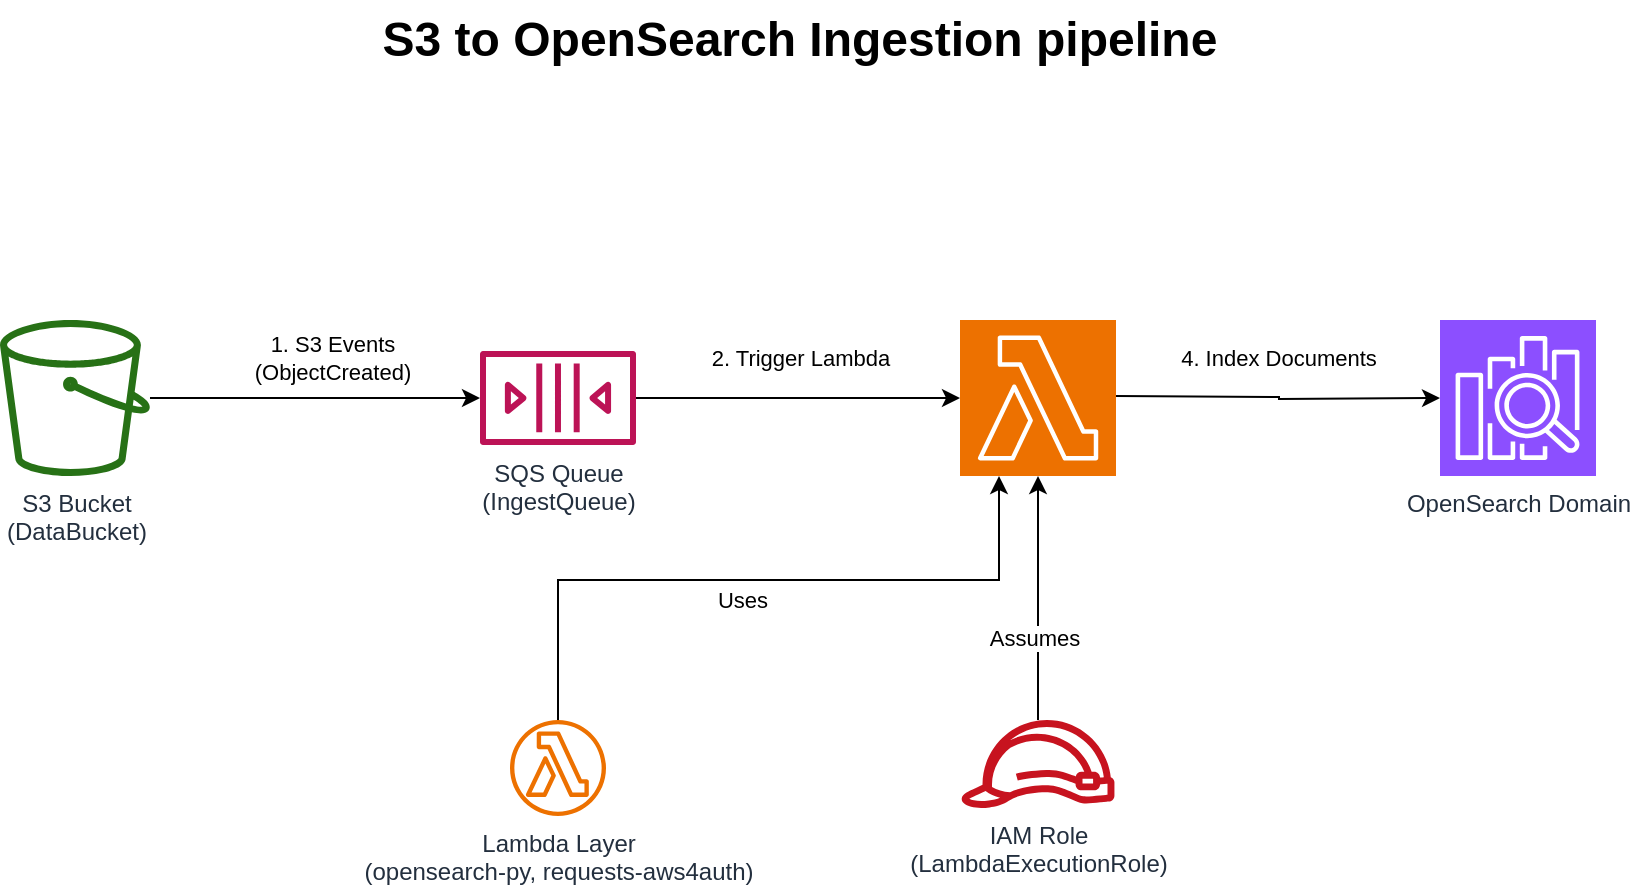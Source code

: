 <mxfile version="26.0.16">
  <diagram id="s3-opensearch-architecture" name="S3 to OpenSearch Ingestion">
    <mxGraphModel dx="918" dy="559" grid="1" gridSize="10" guides="1" tooltips="1" connect="1" arrows="1" fold="1" page="1" pageScale="1" pageWidth="1100" pageHeight="850" math="0" shadow="0">
      <root>
        <mxCell id="0" />
        <mxCell id="1" parent="0" />
        <mxCell id="IqeygKAo2Ml5CGA4PJIq-24" value="" style="sketch=0;points=[[0,0,0],[0.25,0,0],[0.5,0,0],[0.75,0,0],[1,0,0],[0,1,0],[0.25,1,0],[0.5,1,0],[0.75,1,0],[1,1,0],[0,0.25,0],[0,0.5,0],[0,0.75,0],[1,0.25,0],[1,0.5,0],[1,0.75,0]];outlineConnect=0;fontColor=#232F3E;fillColor=#ED7100;strokeColor=#ffffff;dashed=0;verticalLabelPosition=bottom;verticalAlign=top;align=center;html=1;fontSize=12;fontStyle=0;aspect=fixed;shape=mxgraph.aws4.resourceIcon;resIcon=mxgraph.aws4.lambda;" vertex="1" parent="1">
          <mxGeometry x="640" y="240" width="78" height="78" as="geometry" />
        </mxCell>
        <mxCell id="2" value="S3 Bucket&#xa;(DataBucket)" style="outlineConnect=0;fontColor=#232F3E;gradientColor=none;fillColor=#277116;strokeColor=none;dashed=0;verticalLabelPosition=bottom;verticalAlign=top;align=center;html=1;fontSize=12;fontStyle=0;aspect=fixed;pointerEvents=1;shape=mxgraph.aws4.bucket;" parent="1" vertex="1">
          <mxGeometry x="160" y="240" width="75" height="78" as="geometry" />
        </mxCell>
        <mxCell id="3" value="SQS Queue&#xa;(IngestQueue)" style="outlineConnect=0;fontColor=#232F3E;gradientColor=none;fillColor=#BC1356;strokeColor=none;dashed=0;verticalLabelPosition=bottom;verticalAlign=top;align=center;html=1;fontSize=12;fontStyle=0;aspect=fixed;pointerEvents=1;shape=mxgraph.aws4.queue;" parent="1" vertex="1">
          <mxGeometry x="400" y="255.5" width="78" height="47" as="geometry" />
        </mxCell>
        <mxCell id="7" value="S3 to OpenSearch Ingestion pipeline" style="text;html=1;strokeColor=none;fillColor=none;align=center;verticalAlign=middle;whiteSpace=wrap;rounded=0;fontSize=24;fontStyle=1" parent="1" vertex="1">
          <mxGeometry x="240" y="80" width="640" height="40" as="geometry" />
        </mxCell>
        <mxCell id="8" value="" style="edgeStyle=orthogonalEdgeStyle;rounded=0;orthogonalLoop=1;jettySize=auto;html=1;startArrow=none;startFill=0;endArrow=classic;endFill=1;" parent="1" source="2" target="3" edge="1">
          <mxGeometry relative="1" as="geometry" />
        </mxCell>
        <mxCell id="9" value="1. S3 Events&#xa;(ObjectCreated)" style="edgeLabel;html=1;align=center;verticalAlign=middle;resizable=0;points=[];" parent="8" vertex="1" connectable="0">
          <mxGeometry x="-0.143" y="3" relative="1" as="geometry">
            <mxPoint x="20" y="-17" as="offset" />
          </mxGeometry>
        </mxCell>
        <mxCell id="10" value="" style="edgeStyle=orthogonalEdgeStyle;rounded=0;orthogonalLoop=1;jettySize=auto;html=1;startArrow=none;startFill=0;endArrow=classic;endFill=1;" parent="1" source="3" edge="1">
          <mxGeometry relative="1" as="geometry">
            <mxPoint x="640.001" y="279" as="targetPoint" />
          </mxGeometry>
        </mxCell>
        <mxCell id="11" value="2. Trigger Lambda" style="edgeLabel;html=1;align=center;verticalAlign=middle;resizable=0;points=[];" parent="10" vertex="1" connectable="0">
          <mxGeometry x="-0.143" y="3" relative="1" as="geometry">
            <mxPoint x="12" y="-17" as="offset" />
          </mxGeometry>
        </mxCell>
        <mxCell id="12" value="" style="edgeStyle=orthogonalEdgeStyle;rounded=0;orthogonalLoop=1;jettySize=auto;html=1;startArrow=none;startFill=0;endArrow=classic;endFill=1;" parent="1" edge="1">
          <mxGeometry relative="1" as="geometry">
            <mxPoint x="717.999" y="278" as="sourcePoint" />
            <mxPoint x="880" y="279" as="targetPoint" />
          </mxGeometry>
        </mxCell>
        <mxCell id="13" value="4. Index Documents" style="edgeLabel;html=1;align=center;verticalAlign=middle;resizable=0;points=[];" parent="12" vertex="1" connectable="0">
          <mxGeometry x="-0.2" y="-3" relative="1" as="geometry">
            <mxPoint x="16" y="-23" as="offset" />
          </mxGeometry>
        </mxCell>
        <mxCell id="19" value="IAM Role&lt;br&gt;(LambdaExecutionRole)" style="outlineConnect=0;fontColor=#232F3E;gradientColor=none;fillColor=#C7131F;strokeColor=none;dashed=0;verticalLabelPosition=bottom;verticalAlign=top;align=center;html=1;fontSize=12;fontStyle=0;aspect=fixed;pointerEvents=1;shape=mxgraph.aws4.role;" parent="1" vertex="1">
          <mxGeometry x="640" y="440" width="78" height="44" as="geometry" />
        </mxCell>
        <mxCell id="21" value="" style="edgeStyle=orthogonalEdgeStyle;rounded=0;orthogonalLoop=1;jettySize=auto;html=1;startArrow=classic;startFill=1;endArrow=none;endFill=0;exitX=0.25;exitY=1;exitDx=0;exitDy=0;exitPerimeter=0;" parent="1" source="IqeygKAo2Ml5CGA4PJIq-24" edge="1">
          <mxGeometry relative="1" as="geometry">
            <Array as="points">
              <mxPoint x="660" y="370" />
              <mxPoint x="439" y="370" />
            </Array>
            <mxPoint x="640.001" y="318.0" as="sourcePoint" />
            <mxPoint x="439.0" y="440" as="targetPoint" />
          </mxGeometry>
        </mxCell>
        <mxCell id="22" value="Uses" style="edgeLabel;html=1;align=center;verticalAlign=middle;resizable=0;points=[];" parent="21" vertex="1" connectable="0">
          <mxGeometry x="0.167" y="-2" relative="1" as="geometry">
            <mxPoint x="19" y="12" as="offset" />
          </mxGeometry>
        </mxCell>
        <mxCell id="23" value="" style="edgeStyle=orthogonalEdgeStyle;rounded=0;orthogonalLoop=1;jettySize=auto;html=1;startArrow=classic;startFill=1;endArrow=none;endFill=0;" parent="1" target="19" edge="1">
          <mxGeometry relative="1" as="geometry">
            <Array as="points">
              <mxPoint x="679" y="400" />
              <mxPoint x="679" y="400" />
            </Array>
            <mxPoint x="679.0" y="318.0" as="sourcePoint" />
          </mxGeometry>
        </mxCell>
        <mxCell id="24" value="Assumes" style="edgeLabel;html=1;align=center;verticalAlign=middle;resizable=0;points=[];" parent="23" vertex="1" connectable="0">
          <mxGeometry x="0.167" y="-2" relative="1" as="geometry">
            <mxPoint y="10" as="offset" />
          </mxGeometry>
        </mxCell>
        <mxCell id="IqeygKAo2Ml5CGA4PJIq-25" value="Lambda Layer&lt;br&gt;(opensearch-py, requests-aws4auth)" style="sketch=0;outlineConnect=0;fontColor=#232F3E;gradientColor=none;fillColor=#ED7100;strokeColor=none;dashed=0;verticalLabelPosition=bottom;verticalAlign=top;align=center;html=1;fontSize=12;fontStyle=0;aspect=fixed;pointerEvents=1;shape=mxgraph.aws4.lambda_function;" vertex="1" parent="1">
          <mxGeometry x="415" y="440" width="48" height="48" as="geometry" />
        </mxCell>
        <mxCell id="IqeygKAo2Ml5CGA4PJIq-26" value="OpenSearch Domain" style="sketch=0;points=[[0,0,0],[0.25,0,0],[0.5,0,0],[0.75,0,0],[1,0,0],[0,1,0],[0.25,1,0],[0.5,1,0],[0.75,1,0],[1,1,0],[0,0.25,0],[0,0.5,0],[0,0.75,0],[1,0.25,0],[1,0.5,0],[1,0.75,0]];outlineConnect=0;fontColor=#232F3E;fillColor=#8C4FFF;strokeColor=#ffffff;dashed=0;verticalLabelPosition=bottom;verticalAlign=top;align=center;html=1;fontSize=12;fontStyle=0;aspect=fixed;shape=mxgraph.aws4.resourceIcon;resIcon=mxgraph.aws4.elasticsearch_service;" vertex="1" parent="1">
          <mxGeometry x="880" y="240" width="78" height="78" as="geometry" />
        </mxCell>
      </root>
    </mxGraphModel>
  </diagram>
</mxfile>
